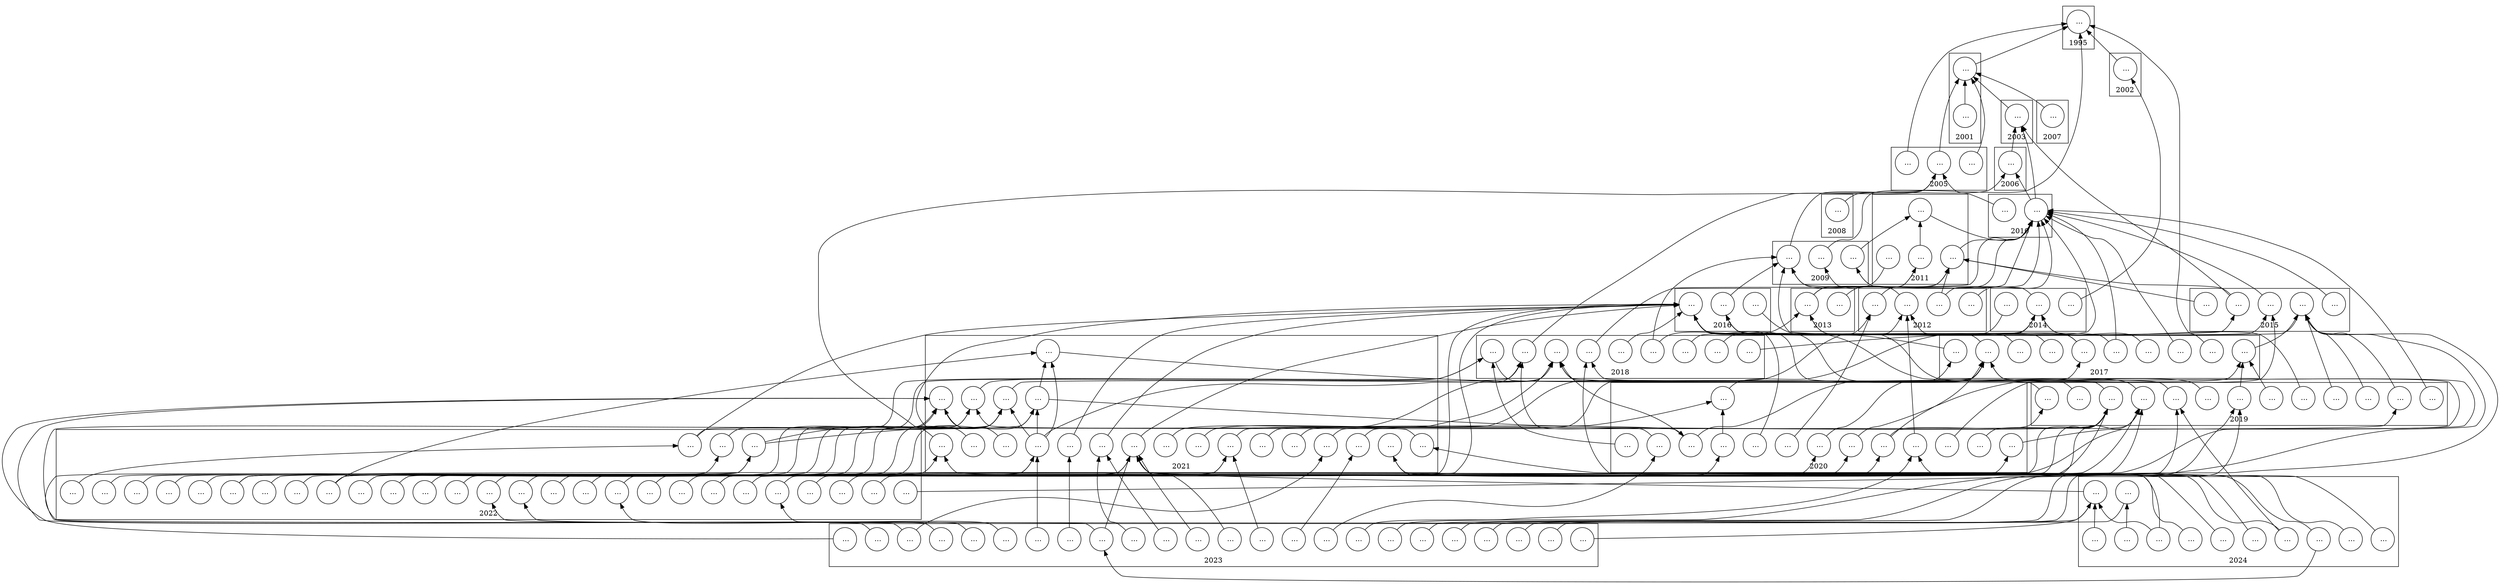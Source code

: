 digraph {
     rankdir=BT;
    "265494534" [label=" ...", shape=circle, href="https://www.semanticscholar.org/paper/9e9f765aa7c90b0fc568d7ce30b6a7b7a2931627", target="_blank", tooltip="title: Neural mechanisms of visual motion extrapolation \nauthors: William Turner, Charlie M. Sexton, Hinze Hogendoorn\npublished: 2023"];
    "91537638" [label=" ...", shape=circle, href="https://www.semanticscholar.org/paper/b22dee679f62571f2b92fddcf51396a7ad2d9b5e", target="_blank", tooltip="title: A Presynaptic Role for Nitric Oxide at a GABAergic Synapse \nauthors: J. W. Maddox\npublished: 2017"];
    "1297490" [label=" ...", shape=circle, href="https://www.semanticscholar.org/paper/82121e2efb0eb9d5b722ee2cc97b8b9b5b671185", target="_blank", tooltip="title: Acetylcholine induces GABA release onto rod bipolar cells through heteromeric
nicotinic receptors expressed in A17 amacrine cells \nauthors: C. Elgueta, A. Vielma, A. Palacios, O. Schmachtenberg\npublished: 2015"];
    "82232428" [label=" ...", shape=circle, href="https://www.semanticscholar.org/paper/1ff7d79977386b69412e77edb0f7d40f383f94ec", target="_blank", tooltip="title: Electroretinographic Recordings from the Isolated and Superfused Murine Retina \nauthors: Alnawaiseh Maged, A. Walid, Banat Mohammed, A. Ramzi, Hescheler Jürgen, Schneider Toni\npublished: 2011"];
    "268362868" [label=" ...", shape=circle, href="https://www.semanticscholar.org/paper/d42e11bc6110bd244d9707ab23d5ac2243348867", target="_blank", tooltip="title: Convolutional neural network models of the primate retina reveal adaptation to
natural stimulus statistics \nauthors: Michaela Vystrčilová, Shashwat Sridhar, Max F. Burg, T. Gollisch, Alexander Ecker\npublished: 2024"];
    "73427259" [label=" ...", shape=circle, href="https://www.semanticscholar.org/paper/936e10d78f6674da0e1074f2580f4fcf0fece999", target="_blank", tooltip="title: Dopamine D1 receptor activation reduces local inner retinal inhibition to
light-adapted levels. \nauthors: Reece E. Mazade, M. Flood, E. Eggers\npublished: 2019"];
    "15172516" [label=" ...", shape=circle, href="https://www.semanticscholar.org/paper/d57b01b052578d9509225df44684839546d10e50", target="_blank", tooltip="title: Early Retinal Neuronal Dysfunction in Diabetic Mice: Reduced Light-Evoked
Inhibition Increases Rod Pathway Signaling \nauthors: J. M. Moore-Dotson, Jamie J. Beckman, Reece E. Mazade, M. Hoon, Adam S Bernstein, M. Romero-Aleshire, H. Brooks, E. Eggers\npublished: 2016"];
    "210870651" [label=" ...", shape=circle, href="https://www.semanticscholar.org/paper/f65269aec3841b48291dfa34d39414dcdb964dc4", target="_blank", tooltip="title: Neuronal Glutamatergic Synaptic Clefts Alkalinize Rather Than Acidify during
Neurotransmission \nauthors: Michal Stawarski, Roberto X. Hernandez, T. Feghhi, J. Borycz, Zhiyuan Lu, A. Agarwal, Kelly D. Reihl, Rubens Tavora, A.W.C. Lau, I. Meinertzhagen, Robert B. Renden, G. Macleod\npublished: 2020"];
    "268554357" [label=" ...", shape=circle, href="https://www.semanticscholar.org/paper/fa258851056dbc33f97fb139a4571167c8871479", target="_blank", tooltip="title: Establishing synthetic ribbon-type active zones in a heterologous expression
system \nauthors: Rohan Kapoor, Niko Schwenzer, Thomas Dresbach, S. Lehnart, T. Moser\npublished: 2024"];
    "248185980" [label=" ...", shape=circle, href="https://www.semanticscholar.org/paper/f3298b2f8192cc1b06af76d766643b39afc52323", target="_blank", tooltip="title: Tools and Biomarkers for the Study of Retinal Ganglion Cell Degeneration \nauthors: C. Corral-Domenge, P. de la Villa, A. Mansilla, F. Germain\npublished: 2022"];
    "208557096" [label=" ...", shape=circle, href="https://www.semanticscholar.org/paper/a6d0c46ba302408ce109ec154f1a647cee233249", target="_blank", tooltip="title: Opioids depress breathing through two small brainstem sites \nauthors: Iris Bachmutsky, Xin Paul Wei, E. Kish, Kevin Yackle\npublished: 2019"];
    "190963621" [label=" ...", shape=circle, href="https://www.semanticscholar.org/paper/dfc8e68495b9ebb76fc5510f3420e233dbf66c48", target="_blank", tooltip="title: La perception des mouvements d'air par le système cercal chez le grillon des
bois Nemobius sylvestris \nauthors: F. Dupuy\npublished: 2009"];
    "259149606" [label=" ...", shape=circle, href="https://www.semanticscholar.org/paper/57889770b211a77334eb6a39f21dce1e32862ee0", target="_blank", tooltip="title: Subpopulations of corticotropin-releasing factor containing neurons and
internal circuits in the chicken central extended amygdala \nauthors: Alessandra Pross, Alek H. Metwalli, A. Abellán, Ester Desfilis, L. Medina\npublished: 2023"];
    "248071959" [label=" ...", shape=circle, href="https://www.semanticscholar.org/paper/9d98f1b303fa49799cc2bfc6ba4116544e187e9c", target="_blank", tooltip="title: Retinal receptive-field substructure: scaffolding for coding and computation \nauthors: Sören J. Zapp, Steffen Nitsche, T. Gollisch\npublished: 2022"];
    "249446655" [label=" ...", shape=circle, href="https://www.semanticscholar.org/paper/97d11331b4c6a43f2063eee532f0767f102abc90", target="_blank", tooltip="title: Current research in pathophysiology of opioid-induced respiratory depression,
neonatal opioid withdrawal syndrome, and neonatal antidepressant exposure
syndrome \nauthors: B. Baldo\npublished: 2022"];
    "255750231" [label=" ...", shape=circle, href="https://www.semanticscholar.org/paper/712052d8b0cb29180c6fc589ca114380874fe3f3", target="_blank", tooltip="title: Natural stimuli drive concerted nonlinear responses in populations of retinal
ganglion cells \nauthors: Dimokratis Karamanlis, M. Khani, H. Schreyer, Sören J. Zapp, Matthias Mietsch, T. Gollisch\npublished: 2023"];
    "257758447" [label=" ...", shape=circle, href="https://www.semanticscholar.org/paper/a828c5f2aee92d69c30a9712c9385e4f866e5f3d", target="_blank", tooltip="title: Individual thalamic inhibitory interneurons are functionally specialized
towards distinct visual features \nauthors: Fiona E. Müllner, B. Roska\npublished: 2023"];
    "247954367" [label=" ...", shape=circle, href="https://www.semanticscholar.org/paper/fe25e24e4409ecd1cd6ee92d609c83d6f00d19e2", target="_blank", tooltip="title: Putting the theory into ‘burstlet theory’ with a biophysical model of burstlets
and bursts in the respiratory preBötzinger complex \nauthors: Ryan S. Phillips, J. Rubin\npublished: 2022"];
    "252365191" [label=" ...", shape=circle, href="https://www.semanticscholar.org/paper/4c5bdc1ba7b4d690e45dbe4e41b82f404b2a67bc", target="_blank", tooltip="title: Joshua Richard Sanes \nauthors: J. Sanes\npublished: 2022"];
    "231701834" [label=" ...", shape=circle, href="https://www.semanticscholar.org/paper/128671fd0b94a4b79788ec1c541d120d8e1aba14", target="_blank", tooltip="title: Sim1-expressing cells illuminate the origin and course of migration of the
nucleus of the lateral olfactory tract in the mouse amygdala \nauthors: E. Garcia-Calero, Lara López-González, M. Martı́nez-de-la-Torre, C. Fan, L. Puelles\npublished: 2021"];
    "227065904" [label=" ...", shape=circle, href="https://www.semanticscholar.org/paper/9edb4c0ba31d312d4bfe5f925ffdbd6ca1bd5d9f", target="_blank", tooltip="title: Interrelationships between Cellular Density, Mosaic Patterning, and Dendritic
Coverage of VGluT3 Amacrine Cells \nauthors: P. Keeley, M. C. Lebo, J. D. Vieler, Jason J Kim, Ace J St John, B. Reese\npublished: 2020"];
    "233191430" [label=" ...", shape=circle, href="https://www.semanticscholar.org/paper/664a03fb1a882237c106289bd1b990dc54dde981", target="_blank", tooltip="title: Expression of cell markers and transcription factors in the avian retina
compared with that in the marmoset retina \nauthors: S. Haverkamp, L. Albert, Vaishnavi Balaji, P. Němec, Karin Dedek\npublished: 2021"];
    "13954371" [label=" ...", shape=circle, href="https://www.semanticscholar.org/paper/a3a0f5533c4b5f04dde4149da97ce52f4a3e8b3b", target="_blank", tooltip="title: Characterization of retinal ganglion cell, horizontal cell, and amacrine cell
types expressing the neurotrophic receptor tyrosine kinase Ret \nauthors: Nadia Parmhans, Szilard Sajgo, Jingwen Niu, Wenqin Luo, T. Badea\npublished: 2018"];
    "236934984" [label=" ...", shape=circle, href="https://www.semanticscholar.org/paper/ebe0dd1bca6446035a603a8b1855abaed3a3cac4", target="_blank", tooltip="title: Dose-dependent Respiratory Depression by Remifentanil in the Rabbit
Parabrachial Nucleus/Kölliker–Fuse Complex and Pre-Bötzinger Complex \nauthors: Barbara Palkovic, Jennifer J. Callison, V. Marchenko, E. Stuth, E. Zuperku, Astrid G. Stucke\npublished: 2021"];
    "55865246" [label=" ...", shape=circle, href="https://www.semanticscholar.org/paper/4fcd2a553ced256963ad1ff220924a74df138241", target="_blank", tooltip="title: Bioluminescent response of the dinoflagellate Lingulodinium polyedrum to
developing flow: Tuning of sensitivity and the role of desensitization in
controlling a defensive behavior of a planktonic cell \nauthors: P. von Dassow, R. Bearon, M. Latz\npublished: 2005"];
    "264489959" [label=" ...", shape=circle, href="https://www.semanticscholar.org/paper/9d589eb5dec72e8afd6781beeb6bf3d8e30e87a9", target="_blank", tooltip="title: An ON-type direction-selective ganglion cell in primate retina \nauthors: Anna Y M Wang, Manoj M Kulkarni, Amanda J McLaughlin, Jacqueline Gayet, Benjamin E Smith, Max Hauptschein, Cyrus F McHugh, Y. Y. Yao, Teresa Puthussery\npublished: 2023"];
    "264543136" [label=" ...", shape=circle, href="https://www.semanticscholar.org/paper/ec0b7160502e00eed8ade6686b574a00d57e9b2f", target="_blank", tooltip="title: Molecular mechanisms of NMDA excitotoxicity in the retina \nauthors: Galina Dvoriantchikova, Michelle Fleishaker, Dmitry Ivanov\npublished: 2023"];
    "257174371" [label=" ...", shape=circle, href="https://www.semanticscholar.org/paper/26165cc5ecb9eb73fb47cefbf59e20bb33268f91", target="_blank", tooltip="title: Towards a New Biomarker for Diabetic Retinopathy: Exploring RBP3 Structure and
Retinoids Binding for Functional Imaging of Eyes In Vivo \nauthors: Vineeta Kaushik, Luca Gessa, Nelam Kumar, H. Fernandes\npublished: 2023"];
    "16716000" [label=" ...", shape=circle, href="https://www.semanticscholar.org/paper/7879b0acf3ecc945978a277853aee81cf160cd9a", target="_blank", tooltip="title: The Synaptic and Morphological Basis of Orientation Selectivity in a Polyaxonal
Amacrine Cell of the Rabbit Retina \nauthors: Benjamin L Murphy-Baum, W. Taylor\npublished: 2015"];
    "267665964" [label=" ...", shape=circle, href="https://www.semanticscholar.org/paper/31acf2f862bc2a58ee4632dad5a05c842d053a8f", target="_blank", tooltip="title: Evaluation of the neuroprotective efficacy of the gramine derivative ITH12657
against NMDA-induced excitotoxicity in the rat retina \nauthors: J. Di Pierdomenico, A. Gallego-Ortega, María Norte-Muñoz, B. Vidal-Villegas, Isaac Bravo, María Boluda-Ruiz, J. Bernal-Garro, Iván Fernandez-Bueno, J. Pastor-Jimeno, M. Villegas-Pérez, M. Avilés-Trigueros, Cristóbal de los Ríos, M. Vidal-Sanz\npublished: 2024"];
    "246015857" [label=" ...", shape=circle, href="https://www.semanticscholar.org/paper/b6feea473f92dfdb5ace16e0366757740981d198", target="_blank", tooltip="title: Retinal Processing: Insights from Mathematical Modelling \nauthors: B. Cessac\npublished: 2022"];
    "260683220" [label=" ...", shape=circle, href="https://www.semanticscholar.org/paper/de6bd49ecbffe5911e826e455fc0ca821e315f64", target="_blank", tooltip="title: Deciphering the Genetic Code of Neuronal Type Connectivity: A Bilinear Modeling
Approach \nauthors: Mu Qiao\npublished: 2024"];
    "269281791" [label=" ...", shape=circle, href="https://www.semanticscholar.org/paper/17faba4e9a1906bfd3c43a4cfbe5768c49367734", target="_blank", tooltip="title: L-NAC and L-NAC methyl ester prevent and overcome physical dependence to
fentanyl in male rats \nauthors: James N. Bates, S. Baby, Paulina M. Getsy, Gregory A. Coffee, Y. Hsieh, Zackery T. Knauss, Albert Dahan, J. Bubier, Peter M. MacFarlane, Devin Mueller, Stephen J. Lewis\npublished: 2024"];
    "47019601" [label=" ...", shape=circle, href="https://www.semanticscholar.org/paper/8628fd7a6848eb7ceff6229c3a46d144bb65813c", target="_blank", tooltip="title: D-cis-Diltiazem Can Produce Oxidative Stress in Healthy Depolarized Rods In
Vivo \nauthors: B. Berkowitz, R. Podolsky, Benjamin R. Farrell, Hojun Lee, Christopher Trepanier, Ali M. Berri, Kristin Dernay, Emma Graffice, F. Shafie-Khorassani, T. Kern, Robin L Roberts\npublished: 2018"];
    "162180612" [label=" ...", shape=circle, href="https://www.semanticscholar.org/paper/5dd50c9e96b5e472e0a5ab6c7f8db154f389ed23", target="_blank", tooltip="title: Molecular and Cellular Mechanisms Underlying Somatostatin-Based Signaling in
Two Model Neural Networks, the Retina and the Hippocampus \nauthors: M. Cammalleri, P. Bagnoli, A. Bigiani\npublished: 2019"];
    "258150126" [label=" ...", shape=circle, href="https://www.semanticscholar.org/paper/a0f22a744e9c74c19a226e3d30bc0b0fbcb2447a", target="_blank", tooltip="title: Novel emphasis on somatostatinergic system in retinal ganglion cell
neuroresilience \nauthors: E. Catalani, D. Cervia\npublished: 2023"];
    "5632200" [label=" ...", shape=circle, href="https://www.semanticscholar.org/paper/4f4ffcd51dd030dea99e07050733a3a0131de0c0", target="_blank", tooltip="title: Paired-Pulse Plasticity in the Strength and Latency of Light-Evoked Lateral
Inhibition to Retinal Bipolar Cell Terminals \nauthors: Evan D. Vickers, Mean-Hwan Kim, J. Vigh, H. von Gersdorff\npublished: 2012"];
    "257366887" [label=" ...", shape=circle, href="https://www.semanticscholar.org/paper/036b25954579f7a01cea35037838b9cf51b89a39", target="_blank", tooltip="title: Lung mesenchymal cell diversity rapidly increases at birth and is profoundly
altered by hyperoxia \nauthors: F. Zanini, X. Che, N. E. Suresh, C. Knutsen, Paula A. Klavina, Yike Xie, Racquel Domingo-Gonzalez, Min Liu, Robert C. Jones, S. Quake, C. Alvira, D. Cornfield\npublished: 2023"];
    "244956947" [label=" ...", shape=circle, href="https://www.semanticscholar.org/paper/688305e4e09f341bb1c2fd48fef34e4e9fb94dd4", target="_blank", tooltip="title: Novel Perspectives on the Development of the Amygdala in Rodents \nauthors: Tania Aerts, E. Seuntjens\npublished: 2021"];
    "266258286" [label=" ...", shape=circle, href="https://www.semanticscholar.org/paper/309cb56388d75615b437cc04c491e5bae53e14e5", target="_blank", tooltip="title: On implications of somatostatin in diabetic retinopathy \nauthors: Yanhong Fang, Qionghua Wang, Youjian Li, Li Zeng, Jian Liu, Kepeng Ou\npublished: 2023"];
    "259994164" [label=" ...", shape=circle, href="https://www.semanticscholar.org/paper/edf2a57142a8d0bb242f9f137ce60b809a83b2ca", target="_blank", tooltip="title: EAAT5 glutamate transporter rapidly binds glutamate with micromolar affinity in
mouse rods \nauthors: W. Thoreson, B. Chhunchha\npublished: 2023"];
    "219947076" [label=" ...", shape=circle, href="https://www.semanticscholar.org/paper/03c346060b2cbf04947305f0a5a36eef6ca852ec", target="_blank", tooltip="title: System Identification with Biophysical Constraints: A Circuit Model of the
Inner Retina \nauthors: Cornelius Schröder, David A. Klindt, Sarah Strauss, K. Franke, M. Bethge, Thomas Euler, Philipp Berens\npublished: 2020"];
    "218584805" [label=" ...", shape=circle, href="https://www.semanticscholar.org/paper/5120697814b4d845f5f2a07b6be9c5c5f64e5d6e", target="_blank", tooltip="title: LRRTM4 is a member of the transsynaptic complex between rod photoreceptors and
bipolar cells \nauthors: Melina A. Agosto, T. Wensel\npublished: 2020"];
    "3561719" [label=" ...", shape=circle, href="https://www.semanticscholar.org/paper/6f4823de6069670031cf2182e1c23f7dca0462c2", target="_blank", tooltip="title: Orientation-Selective Retinal Circuits in Vertebrates \nauthors: P. Antinucci, R. Hindges\npublished: 2018"];
    "250329054" [label=" ...", shape=circle, href="https://www.semanticscholar.org/paper/642a88b7fd204d85b2a0f2d4c2e2876a74dba4f2", target="_blank", tooltip="title: In vitro Model Systems for Studies Into Retinal Neuroprotection \nauthors: Yu Zhu, Bowen Cao, Arianna Tolone, Jie Yan, Gustav Christensen, B. Arango-Gonzalez, M. Ueffing, François Paquet-Durand\npublished: 2022"];
    "259261012" [label=" ...", shape=circle, href="https://www.semanticscholar.org/paper/2cfa1bab775709672a41c9c53c4cabc76f75c9dc", target="_blank", tooltip="title: Fentanyl-Induced Respiratory Depression and Locomotor Hyperactivity Are
Mediated by μ-Opioid Receptors Expressed in Somatostatin-Negative Neurons \nauthors: Andreea Furdui, Carolina da Silveira Scarpellini, G. Montandon\npublished: 2023"];
    "268122281" [label=" ...", shape=circle, href="https://www.semanticscholar.org/paper/c408408715f9c2d06dd6cc763b2b12a082effc3b", target="_blank", tooltip="title: Complex N-glycosylation of mGluR6 is required for trans-synaptic interaction
with ELFN adhesion proteins \nauthors: Michael L Miller, Mustansir Pindwarawala, Melina A. Agosto\npublished: 2024"];
    "238423211" [label=" ...", shape=circle, href="https://www.semanticscholar.org/paper/c4c92483e2ab35f7372b69271ff5acd809b7bcfe", target="_blank", tooltip="title: The mammalian rod synaptic ribbon is essential for Cav channel facilitation and
ultrafast synaptic vesicle fusion \nauthors: C. Grabner, T. Moser\npublished: 2021"];
    "248367751" [label=" ...", shape=circle, href="https://www.semanticscholar.org/paper/ed9bad72366f587ab4b40947c4805de6f630b4fd", target="_blank", tooltip="title: Mind the gap: decoding decreases in tonic firing in populations of spiking
neurons \nauthors: Sylvia C. L. Durian, Mark Agrios, G. Schwartz\npublished: 2022"];
    "221901300" [label=" ...", shape=circle, href="https://www.semanticscholar.org/paper/d30b9c8c5358ba7e8d50b6cfea9dce422491f6e9", target="_blank", tooltip="title: Electrophysiology of the Inner Retina in Health and Disease: EAAT5 in the Rod
Bipolar Cell and Oscillatory Potentials in Diabetes \nauthors: Gregory W. Bligard\npublished: 2020"];
    "26873951" [label=" ...", shape=circle, href="https://www.semanticscholar.org/paper/244b538e544f1a21ddd127a64c098d3bdc293efb", target="_blank", tooltip="title: Dopamine-Dependent Sensitization of Rod Bipolar Cells by GABA Is Conveyed
through Wide-Field Amacrine Cells \nauthors: A. Travis, S. Heflin, A. Hirano, N. Brecha, V. Arshavsky\npublished: 2017"];
    "84090851" [label=" ...", shape=circle, href="https://www.semanticscholar.org/paper/f11d6bd120eeb394aaf0ce8b93ea0958e299a2bd", target="_blank", tooltip="title: Dynamic lateral feedback inhibition in the retina \nauthors: Evan D. Vickers\npublished: 2012"];
    "252080673" [label=" ...", shape=circle, href="https://www.semanticscholar.org/paper/9fa984b9def54051a6b4e54e747bff9aef55145a", target="_blank", tooltip="title: A computational framework linking synaptic adaptation to circuit behaviors in
the early visual system \nauthors: Liuyuan He, Yutao He, Kehuan Lun, Lei Ma, Kai Du, Tiejun Huang\npublished: 2022"];
    "106408131" [label=" ...", shape=circle, href="https://www.semanticscholar.org/paper/799133d3cbd0fb9b9a7df344530979ef6ac64285", target="_blank", tooltip="title: Sexual dimorphism, estrous cycle and laterality determine the intrinsic and
synaptic properties of medial amygdala neurons in rat \nauthors: Francine Dalpian, A. Rasia-Filho, M. Calcagnotto\npublished: 2019"];
    "262164250" [label=" ...", shape=circle, href="https://www.semanticscholar.org/paper/09b6500ad10a04021ffe4c9df0701de1123d636e", target="_blank", tooltip="title: Cell-type expression and activation by light of neuropsins in the developing
and mature Xenopus retina \nauthors: Lawrence L. H. Man, Samuel S. Storey, G. Bertolesi, Sarah McFarlane\npublished: 2023"];
    "1096853" [label=" ...", shape=circle, href="https://www.semanticscholar.org/paper/8c24d1736baf840e60b3cc07212c9d47b31f0dc7", target="_blank", tooltip="title: Fluorescent imaging reports an extracellular alkalinization induced by
glutamatergic activation of isolated retinal horizontal cells. \nauthors: J. Jacoby, Matthew A. Kreitzer, S. Alford, R. P. Malchow\npublished: 2014"];
    "248700803" [label=" ...", shape=circle, href="https://www.semanticscholar.org/paper/2bf042a5e67968a1b2ad8f13e6f0e98b7ac0adc4", target="_blank", tooltip="title: Distinct Subdivisions in the Transition Between Telencephalon and Hypothalamus
Produce Otp and Sim1 Cells for the Extended Amygdala in Sauropsids \nauthors: Alek H. Metwalli, A. Abellán, Júlia Freixes, Alessandra Pross, Ester Desfilis, L. Medina\npublished: 2022"];
    "261124941" [label=" ...", shape=circle, href="https://www.semanticscholar.org/paper/b8ebebda6aab90019bbb4e42aed4f1e774484463", target="_blank", tooltip="title: Serotonin therapies for opioid-induced dysphagia and respiratory depression:
sex differences in a rat electromyography model \nauthors: Michael Frazure, I. Morimoto, Nathan Fielder, N. Mellen, Kimberly E. Iceman, Teresa Pitts\npublished: 2023"];
    "15930139" [label=" ...", shape=circle, href="https://www.semanticscholar.org/paper/e37314c9fb6e8bf5f703847e8bb50e9fb559005f", target="_blank", tooltip="title: Is the Retina Going Digital? \nauthors: D. Copenhagen\npublished: 2001"];
    "253045100" [label=" ...", shape=circle, href="https://www.semanticscholar.org/paper/492d4f6993c87a526f22be8cad55354e35c418c9", target="_blank", tooltip="title: Evolution and Development of Amygdala Subdivisions: Pallial, Subpallial, and
Beyond \nauthors: L. Medina, A. Abellán, Lorena Morales, Alessandra Pross, Alek H. Metwalli, A. González-Alonso, Júlia Freixes, Ester Desfilis\npublished: 2022"];
    "209577933" [label=" ...", shape=circle, href="https://www.semanticscholar.org/paper/d4cfdce65d317613c817e47c81daa025e7ebf355", target="_blank", tooltip="title: Antagonistic Center-Surround Mechanisms for Direction Selectivity in the Retina \nauthors: L. Ankri, Elishai Ezra-Tsur, S. Maimon, N. Kaushansky, M. Rivlin-Etzion\npublished: 2019"];
    "18711787" [label=" ...", shape=circle, href="https://www.semanticscholar.org/paper/53d770a98f26388072a858363cddba4503188340", target="_blank", tooltip="title: Visual Stimulation Switches the Polarity of Excitatory Input to Starburst
Amacrine Cells \nauthors: Anna L. Vlasits, Rémi Bos, Ryan D Morrie, Cécile Fortuny, J. Flannery, M. Feller, M. Rivlin-Etzion\npublished: 2014"];
    "262087426" [label=" ...", shape=circle, href="https://www.semanticscholar.org/paper/248b91676ae7499681165ede5e82c4784cb8385a", target="_blank", tooltip="title: Parallel pathways carrying direction and orientation selective retinal signals
to layer 4 of mouse visual cortex \nauthors: Helen Wang, Oyshi Dey, Will N. Lagos, Noor Behnam, E. Callaway, Benjamin K. Stafford\npublished: 2023"];
    "249854424" [label=" ...", shape=circle, href="https://www.semanticscholar.org/paper/d17e3e4dcfe4fc3eda4feed2fc8eb48471ec46cf", target="_blank", tooltip="title: Glutamatergic neuron types in the amygdala of the urodele amphibian Pleurodeles
waltl \nauthors: Astrid Deryckere, Jamie Woych, Eliza C. B. Jaeger, M. Tosches\npublished: 2022"];
    "22541976" [label=" ...", shape=circle, href="https://www.semanticscholar.org/paper/0f808517d4605bdfd6fc2e0b15fda1d1cae078d0", target="_blank", tooltip="title: Calcium dynamics and regulation in horizontal cells of the vertebrate retina:
lessons from teleosts. \nauthors: M. Country, M. Jonz\npublished: 2017"];
    "265067556" [label=" ...", shape=circle, href="https://www.semanticscholar.org/paper/2273dbbf3580e565cb9619fb023adb9a746e39d4", target="_blank", tooltip="title: Electron-phonon relaxation in a model of a granular film \nauthors: Nikolai A. Stepanov, Mikhail A. Skvortsov\npublished: 2023"];
    "233996987" [label=" ...", shape=circle, href="https://www.semanticscholar.org/paper/fbb6a7b972124b29c7a1f0f43073429efa3b622e", target="_blank", tooltip="title: Synaptic changes and the response of microglia in a light-induced photoreceptor
degeneration model \nauthors: Sisi Xu, Peijun Zhang, Meng Zhang, Xin Wang, Gang Li, Gezhi Xu, Yingqin Ni\npublished: 2021"];
    "210118002" [label=" ...", shape=circle, href="https://www.semanticscholar.org/paper/80c891ecc9f5a1fb474e5b8eb5778bd642b274f8", target="_blank", tooltip="title: Generic and specific computational principles for visual anticipation of motion
trajectories. (Principes computationnels génériques et spécifiques à
l'anticipation visuelle du mouvement) \nauthors: S. Souihel\npublished: 2019"];
    "263704470" [label=" ...", shape=circle, href="https://www.semanticscholar.org/paper/e7eb0e2d8858c6da22ddac16fa2648b8ab612294", target="_blank", tooltip="title: Single-nucleus genomics in outbred rats with divergent cocaine addiction-like
behaviors reveals changes in amygdala GABAergic inhibition \nauthors: Jessica L Zhou, G. de Guglielmo, Aaron Ho, M. Kallupi, Narayan Pokhrel, Hai-Ri Li, Apurva S. Chitre, D. Munro, P. Mohammadi, L. Carrette, O. George, A. Palmer, G. McVicker, F. Telese\npublished: 2023"];
    "238358209" [label=" ...", shape=circle, href="https://www.semanticscholar.org/paper/54af14468fb574bdd9b07f4b698a874cd0b2cd42", target="_blank", tooltip="title: Smarcd3 is an epigenetic modulator of the metabolic landscape in pancreatic
ductal adenocarcinoma \nauthors: M. Thürmer, André Gollowitzer, H. Pein, K. Neukirch, Elif Gelmez, Lorenz Waltl, N. Wielsch, René Winkler, Konstantin Löser, Julia Grander, Madlen Hotze, Sönke Harder, A. Döding, M. Meßner, F. Troisi, M. Ardelt, Hartmut Schlüter, Johanna Pachmayr, Ó. Gutiérrez-Gutiérrez, Karl Lenhard Rudolph, K. Thedieck, Ulrike Schulze-Späte, Cristina González-Estévez, C. Kosan, A. Svatoš, Marcel Kwiatkowski, A. Koeberle\npublished: 2020"];
    "251742067" [label=" ...", shape=circle, href="https://www.semanticscholar.org/paper/0cba197cb71ebf80242e1f4fc00d15c89cf4ce83", target="_blank", tooltip="title: Phase Advancing Is a Common Property of Multiple Neuron Classes in the Mouse
Retina \nauthors: Victor J. DePiero, B. Borghuis\npublished: 2022"];
    "203581244" [label=" ...", shape=circle, href="https://www.semanticscholar.org/paper/2ab35661135c5a9ed0eaeb89503bbda63ce4ceeb", target="_blank", tooltip="title: Reductions in Calcium Signaling Limit Inhibition to Diabetic Retinal Rod
Bipolar Cells \nauthors: J. M. Moore-Dotson, E. Eggers\npublished: 2019"];
    "46930532" [label=" ...", shape=circle, href="https://www.semanticscholar.org/paper/70ee2f9a8f1b524ec36692934415f8f478852d52", target="_blank", tooltip="title: The caudo-ventral pallium is a novel pallial domain expressing Gdf10 and
generating Ebf3-positive neurons of the medial amygdala \nauthors: N. Ruiz-Reig, B. Andrés, T. Lamonerie, T. Theil, A. Fairén, M. Studer\npublished: 2018"];
    "259099757" [label=" ...", shape=circle, href="https://www.semanticscholar.org/paper/d6f5bcc8932cee1e56dcba91c567f0103c0124a1", target="_blank", tooltip="title: Changes in pontine and preBötzinger/Bötzinger complex neuronal activity during
remifentanil-induced respiratory depression in decerebrate dogs \nauthors: Barbara Palkovic, S. Mustapic, Ivana Sarić, E. Stuth, Astrid G. Stucke, E. Zuperku\npublished: 2023"];
    "268384694" [label=" ...", shape=circle, href="https://www.semanticscholar.org/paper/bfc0ccc555ff4c7e6269e9bd996df76e7d857256", target="_blank", tooltip="title: Most discriminative stimuli for functional cell type clustering \nauthors: Max F. Burg, Thomas Zenkel, Michaela Vystrvcilov'a, Jonathan Oesterle, Larissa Hofling, K. Willeke, Jan Lause, Sarah Muller, Paul G. Fahey, Zhiwei Ding, Kelli Restivo, Shashwat Sridhar, T. Gollisch, Philipp Berens, A. Tolias, Thomas Euler, M. Bethge, Alexander S. Ecker\npublished: 2023"];
    "219702470" [label=" ...", shape=circle, href="https://www.semanticscholar.org/paper/131caf9daba7da950d5e24391db26ae32aed918a", target="_blank", tooltip="title: Preventing diabetic retinopathy by mitigating subretinal space oxidative stress
in vivo \nauthors: B. Berkowitz\npublished: 2020"];
    "255151925" [label=" ...", shape=circle, href="https://www.semanticscholar.org/paper/ab598fb14cf887e10fe535ff113733678801813b", target="_blank", tooltip="title: Opioid receptor architecture for the modulation of brainstem functions \nauthors: Nicholas F. Hug, Nicole Mercer Lindsay, William M. McCallum, Justin Bryan, K. Huang, Nicole E. Ochandarena, Adrien Tassou, G. Scherrer\npublished: 2022"];
    "3404694" [label=" ...", shape=circle, href="https://www.semanticscholar.org/paper/58d3d1258bbb2acaba43fb2fb03aa79f69f4e086", target="_blank", tooltip="title: Flexible Neural Hardware Supports Dynamic Computations in Retina \nauthors: M. Rivlin-Etzion, W. Grimes, F. Rieke\npublished: 2018"];
    "3556182" [label=" ...", shape=circle, href="https://www.semanticscholar.org/paper/840a3a15b62437a94b77f790ad333469e5fd352d", target="_blank", tooltip="title: A Pixel-Encoder Retinal Ganglion Cell with Spatially Offset Excitatory and
Inhibitory Receptive Fields \nauthors: K. P. Johnson, Lei Zhao, D. Kerschensteiner\npublished: 2018"];
    "15255422" [label=" ...", shape=circle, href="https://www.semanticscholar.org/paper/c7d47c00c5a47c30b666de0be9fd6ad83ecd0010", target="_blank", tooltip="title: Slow changes in Ca2(+) cause prolonged release from GABAergic retinal amacrine
cells. \nauthors: E. Eggers, Justin S Klein, J. M. Moore-Dotson\npublished: 2013"];
    "1813436" [label=" ...", shape=circle, href="https://www.semanticscholar.org/paper/3e10a70cd993125e61503b492ab73291395fb3aa", target="_blank", tooltip="title: Invaginating Presynaptic Terminals in Neuromuscular Junctions, Photoreceptor
Terminals, and Other Synapses of Animals \nauthors: R. Petralia, Ya‐Xian Wang, M. Mattson, P. Yao\npublished: 2017"];
    "12799647" [label=" ...", shape=circle, href="https://www.semanticscholar.org/paper/5ddcd2550e03d6c7115ee9329161641dd6561e3b", target="_blank", tooltip="title: Disruption of a Neural Microcircuit in the Rod Pathway of the Mammalian Retina
by Diabetes Mellitus \nauthors: Á. Castilho, A. Ambrósio, E. Hartveit, M. L. Veruki\npublished: 2015"];
    "231763432" [label=" ...", shape=circle, href="https://www.semanticscholar.org/paper/ccc3d5bdb284edf00927096be44328165735e7da", target="_blank", tooltip="title: Development of the mouse anterior amygdalar radial unit marked by
Lhx9-expression \nauthors: E. Garcia-Calero, L. Puelles\npublished: 2021"];
    "26692156" [label=" ...", shape=circle, href="https://www.semanticscholar.org/paper/3e8e8c46e018a8f13adcde41aea97cd2369f2362", target="_blank", tooltip="title: The contribution of cationic conductances to the potential of rod
photoreceptors \nauthors: A. Moriondo, G. Rispoli\npublished: 2010"];
    "204838257" [label=" ...", shape=circle, href="https://www.semanticscholar.org/paper/0fbb519fceb6c004f44f427d447164d4f339a61c", target="_blank", tooltip="title: From random to regular: Variation in the patterning of retinal mosaics* \nauthors: P. Keeley, S. Eglen, B. Reese\npublished: 2019"];
    "197526286" [label=" ...", shape=circle, href="https://www.semanticscholar.org/paper/1b87b5e78145c732d073abb96163dcab6932f059", target="_blank", tooltip="title: Strategies to encode information with glutamate release in synapses of the
Danio Rerio visual system \nauthors: L. Darnet\npublished: 2019"];
    "10974100" [label=" ...", shape=circle, href="https://www.semanticscholar.org/paper/b0dfd2d291afeda4ba480e051823f6732f22637e", target="_blank", tooltip="title: Light-Evoked Lateral GABAergic Inhibition at Single Bipolar Cell Synaptic
Terminals Is Driven by Distinct Retinal Microcircuits \nauthors: J. Vigh, Evan D. Vickers, H. von Gersdorff\npublished: 2011"];
    "237376370" [label=" ...", shape=circle, href="https://www.semanticscholar.org/paper/cbb8a184fcbe031e00f9a2442c8bb14e35fab81c", target="_blank", tooltip="title: Simple model for encoding natural images by retinal ganglion cells with
nonlinear spatial integration \nauthors: Jian K. Liu, Dimokratis Karamanlis, T. Gollisch\npublished: 2021"];
    "251647728" [label=" ...", shape=circle, href="https://www.semanticscholar.org/paper/c1f36fba40b44186f7ca346aeb4a67868d38f84e", target="_blank", tooltip="title: Spike desensitisation as a mechanism for high-contrast selectivity in retinal
ganglion cells \nauthors: L. Chang, Yanli Ran, O. Auferkorte, Elisabeth Butz, L. Hüser, S. Haverkamp, Thomas Euler, T. Schubert\npublished: 2022"];
    "204033020" [label=" ...", shape=circle, href="https://www.semanticscholar.org/paper/a62b2399ee7b64c382369a0f9306ad38aa8b5f58", target="_blank", tooltip="title: Spontaneous action potentials in retinal horizontal cells of goldfish
(Carassius auratus) are dependent upon L-type Ca2+ channels and ryanodine
receptors. \nauthors: M. Country, Benjamin F. N. Campbell, M. Jonz\npublished: 2019"];
    "89786637" [label=" ...", shape=circle, href="https://www.semanticscholar.org/paper/cd3f5f09193f2dba340ceb7b1c38f1bc8b955d78", target="_blank", tooltip="title: Excitatory Inputs to Starburst Amacrine Cells: Adaptation, Computations,
Development \nauthors: Anna L. Vlasits\npublished: 2017"];
    "251647536" [label=" ...", shape=circle, href="https://www.semanticscholar.org/paper/2069e63f8eed12aa824a4c5d64f508c4e11f4e8e", target="_blank", tooltip="title: Cellular Mechanisms Underlying Embryonic Retinal Waves \nauthors: Christiane Voufo, A. Q. Chen, Benjamin E. Smith, M. Feller, Alexandre Tiriac\npublished: 2022"];
    "16024608" [label=" ...", shape=circle, href="https://www.semanticscholar.org/paper/ac9a4ae3f7f7d6a66c1e30f26e973ecf96ceb4f4", target="_blank", tooltip="title: Voltage-gated channels and calcium homeostasis in mammalian rod photoreceptors. \nauthors: D. Cia, A. Bordais, C. Varela, V. Forster, J. Sahel, A. Rendon, S. Picaud\npublished: 2005"];
    "252894693" [label=" ...", shape=circle, href="https://www.semanticscholar.org/paper/ffa3bbcfed031eefd120fed423ef2432ee729a61", target="_blank", tooltip="title: Homeostatic plasticity in the retina \nauthors: M. J. Fitzpatrick, D. Kerschensteiner\npublished: 2022"];
    "219319175" [label=" ...", shape=circle, href="https://www.semanticscholar.org/paper/444532d4829468a02de91ab7d3140292fec9776c", target="_blank", tooltip="title: Sex Differences in Biophysical Signatures across Molecularly Defined Medial
Amygdala Neuronal Subpopulations \nauthors: Heidi Y Matos, David Hernandez-Pineda, Claire Charpentier, Allison Rusk, J. Corbin, K. Jones\npublished: 2020"];
    "254295343" [label=" ...", shape=circle, href="https://www.semanticscholar.org/paper/f600ab3106f9fda4566ea6edb4ff5190f01a0297", target="_blank", tooltip="title: Spatial organization of the mouse retina at single cell resolution \nauthors: Jongsu Choi, Jin Li, S. Ferdous, Qingnan Liang, J. Moffitt, Rui Chen\npublished: 2022"];
    "89362679" [label=" ...", shape=circle, href="https://www.semanticscholar.org/paper/5f58da6a0aec6b50bf4d6b8ffc3bf4e4f1686252", target="_blank", tooltip="title: S-nitrosylation mediates synaptic plasticity in the retina \nauthors: R. Tooker\npublished: 2015"];
    "254181418" [label=" ...", shape=circle, href="https://www.semanticscholar.org/paper/8e468aad7138fd81d662d60c20bee799f4079e31", target="_blank", tooltip="title: A chromatic feature detector in the retina signals visual context changes \nauthors: Larissa Höfling, Klaudia P. Szatko, Christian Behrens, Yongrong Qiu, David A. Klindt, Zachary F. Jessen, G. Schwartz, M. Bethge, Philipp Berens, K. Franke, Alexander S. Ecker, Thomas Euler\npublished: 2024"];
    "232123207" [label=" ...", shape=circle, href="https://www.semanticscholar.org/paper/d9a40d7d4fa15bb7e3156dfa9f952fac133c83a0", target="_blank", tooltip="title: Nonlinear Spatial Integration Underlies the Diversity of Retinal Ganglion Cell
Responses to Natural Images \nauthors: Dimokratis Karamanlis, T. Gollisch\npublished: 2021"];
    "199630413" [label=" ...", shape=circle, href="https://www.semanticscholar.org/paper/51e7ddff0e5a7e83aba1884379459bc2bc0b2d90", target="_blank", tooltip="title: Single-cell profiles of retinal neurons differing in resilience to injury
reveal neuroprotective genes \nauthors: N. Tran, K. Shekhar, Irene E. Whitney, A. Jacobi, Inbal Benhar, Guosong Hong, Wenjun Yan, Xian Adiconis, McKinzie E. Arnold, Jung Min Lee, J. Levin, Dingchang Lin, Chen Wang, Charles M. Lieber, A. Regev, Zhigang He, J. Sanes\npublished: 2019"];
    "7782321" [label=" ...", shape=circle, href="https://www.semanticscholar.org/paper/0a03b4e9c44bc09dde98d5e2510f279c242dd36a", target="_blank", tooltip="title: Na+ Action Potentials in Human Photoreceptors \nauthors: F. Kawai, M. Horiguchi, Hiromitsu Suzuki, E. Miyachi\npublished: 2001"];
    "235418831" [label=" ...", shape=circle, href="https://www.semanticscholar.org/paper/e04edee80f001f74c29b12bd89c48b05340cff59", target="_blank", tooltip="title: Unified classification of mouse retinal ganglion cells using function,
morphology, and gene expression \nauthors: Jillian J. Goetz, Zachary F. Jessen, A. Jacobi, Adam Mani, Sam Cooler, Devon Greer, Sabah Kadri, J. Segal, K. Shekhar, J. Sanes, G. Schwartz\npublished: 2021"];
    "220650992" [label=" ...", shape=circle, href="https://www.semanticscholar.org/paper/dfd8230e31bb3716632be62e7ee7ec770569c9b3", target="_blank", tooltip="title: A novel telencephalon-opto-hypothalamic morphogenetic domain produces most of
the glutamatergic neurons of the medial extended amygdala \nauthors: Lorena Morales, B. Castro-Robles, A. Abellán, Ester Desfilis, L. Medina\npublished: 2020"];
    "268817819" [label=" ...", shape=circle, href="https://www.semanticscholar.org/paper/3f6c645c6c7d68b94f0aaf6733cdeb2495af85f0", target="_blank", tooltip="title: Temporal prediction captures retinal spiking responses across animal species \nauthors: Luke Taylor, Friedemann Zenke, Andrew J. King, N. Harper\npublished: 2024"];
    "233744846" [label=" ...", shape=circle, href="https://www.semanticscholar.org/paper/ba9770f59237e8d070aaefba27157d4e974c0b8e", target="_blank", tooltip="title: EAAT5 Glutamate Transporter-Mediated Inhibition in the Vertebrate Retina \nauthors: Peter D. Lukasiewcz, Gregory W. Bligard, J. DeBrecht\npublished: 2021"];
    "10618239" [label=" ...", shape=circle, href="https://www.semanticscholar.org/paper/529251b21a1703859ed099c30583efbf5a95972b", target="_blank", tooltip="title: Independent control of reciprocal and lateral inhibition at the axon terminal
of retinal bipolar cells \nauthors: Masashi Tanaka, M. Tachibana\npublished: 2013"];
    "245148215" [label=" ...", shape=circle, href="https://www.semanticscholar.org/paper/9ba8de0d65198ec402ab2d1aa651ddac7610e5f1", target="_blank", tooltip="title: Genoarchitectonic Compartmentalization of the Embryonic Telencephalon: Insights
From the Domestic Cat \nauthors: Nikistratos Siskos, C. Ververidis, George Skavdis, M. Grigoriou\npublished: 2021"];
    "259994309" [label=" ...", shape=circle, href="https://www.semanticscholar.org/paper/cc724515e66359737e5bf7e5b62b942623ff8bdb", target="_blank", tooltip="title: Postsynaptic Calcium Extrusion at the Mouse Neuromuscular Junction Alkalinizes
the Synaptic Cleft \nauthors: Ryan J. Durbin, D. Heredia, T. Gould, Robert B. Renden\npublished: 2023"];
    "266901113" [label=" ...", shape=circle, href="https://www.semanticscholar.org/paper/97c2551e8eb4b5531eb8a5afe9b3c565488ccd8c", target="_blank", tooltip="title: Basal lamina: A novel pH regulator at the neuromuscular junction \nauthors: Ryan J. Durbin, Robert B. Renden\npublished: 2024"];
    "236938817" [label=" ...", shape=circle, href="https://www.semanticscholar.org/paper/e4c9c9c4a5b40925c7de692e3a42ce56cfadbb11", target="_blank", tooltip="title: Three-axis classification of mouse lung mesenchymal cells reveals two
populations of myofibroblasts \nauthors: Odemaris Narvaez del Pilar, Jichao Chen\npublished: 2021"];
    "12451732" [label=" ...", shape=circle, href="https://www.semanticscholar.org/paper/7627558be494593499ba7b1f208c5aa60f16291c", target="_blank", tooltip="title: The Mode of Retinal Presynaptic Inhibition Switches with Light Intensity \nauthors: T. Ichinose, P. Lukasiewicz\npublished: 2012"];
    "268981349" [label=" ...", shape=circle, href="https://www.semanticscholar.org/paper/95720d5dbcb689e81b9d8e940ab844354439da73", target="_blank", tooltip="title: Lipophilic analogues of D-cysteine prevent and reverse physical dependence to
fentanyl in male rats \nauthors: James N. Bates, Paulina M. Getsy, Gregory A. Coffee, S. Baby, Peter M. MacFarlane, Y. Hsieh, Zackery T. Knauss, J. Bubier, Devin Mueller, Stephen J. Lewis\npublished: 2024"];
    "209585349" [label=" ...", shape=circle, href="https://www.semanticscholar.org/paper/2f93d3eed682adb26ca0a433099890fa62d99b84", target="_blank", tooltip="title: Representations of the amacrine cell population underlying retinal motion
anticipation \nauthors: Mike D. Menz, Dongsoo Lee, S. Baccus\npublished: 2019"];
    "1757119" [label=" ...", shape=circle, href="https://www.semanticscholar.org/paper/939c76ceb7a406a92b754960f9c674fe8fca6ed7", target="_blank", tooltip="title: Transduction and adaptation in sensory receptor cells \nauthors: Vincent Torre, Jonathan Ashmore, T. Lamb, Anna Menini\npublished: 1995"];
    "44097516" [label=" ...", shape=circle, href="https://www.semanticscholar.org/paper/cb55353865553f1ed9150fe1ea4d8344e94a49f7", target="_blank", tooltip="title: Dopamine D1 receptor activation contributes to light-adapted changes in retinal
inhibition to rod bipolar cells. \nauthors: M. Flood, J. M. Moore-Dotson, E. Eggers\npublished: 2018"];
    "267318040" [label=" ...", shape=circle, href="https://www.semanticscholar.org/paper/602555dbd9e9866319d1a0f530c973b656083044", target="_blank", tooltip="title: Glucagon Increases Retinal Rod Bipolar Cell Inhibition Through a D1 Dopamine
Receptor-Dependent Pathway That Is Altered After Lens-Defocus Treatment in Mice \nauthors: Felipe Tapia, Valentín Peñaloza, Francisco Silva-Olivares, Ramón Sotomayor-Zárate, Oliver Schmachtenberg, A. Vielma\npublished: 2024"];
    "266933544" [label=" ...", shape=circle, href="https://www.semanticscholar.org/paper/7a849ac83a5f9bfc0159da5a55f53fa7f8c1f354", target="_blank", tooltip="title: Most discriminative stimuli for functional cell type identification \nauthors: Max F. Burg, Thomas Zenkel, Michaela Vystrvcilov'a, Jonathan Oesterle, Larissa Hofling, K. Willeke, Jan Lause, Sarah Muller, Paul G. Fahey, Zhiwei Ding, Kelli Restivo, Shashwat Sridhar, T. Gollisch, Philipp Berens, A. Tolias, Thomas Euler, M. Bethge, Alexander S. Ecker\npublished: 2024"];
    "18378290" [label=" ...", shape=circle, href="https://www.semanticscholar.org/paper/d16ccd00609e9d8f9ed07201501f9e2e032c31f2", target="_blank", tooltip="title: The morphology and fine structure of the giant interneurons of the wood cricket
Nemobius sylvestris \nauthors: C. Insausti, C. Lazzari, J. Casas\npublished: 2011"];
    "220044326" [label=" ...", shape=circle, href="https://www.semanticscholar.org/paper/d9ffbfcc6e35a0b7218c3ab2cadfb73250f4eeb2", target="_blank", tooltip="title: Nonlinear spatial integration underlies the diversity of retinal ganglion cell
responses to natural stimuli \nauthors: Dimokratis Karamanlis, T. Gollisch\npublished: 2020"];
    "253460657" [label=" ...", shape=circle, href="https://www.semanticscholar.org/paper/cfc76a0d32007dba406612b361611161d1f98eb9", target="_blank", tooltip="title: Molecular diversity and connectivity of accessory olfactory system neurons \nauthors: Nandkishore Prakash, Heidi Y Matos, Sonia Sebaoui, Luke Tsai, Tuyen Tran, Adejimi Aromolaran, Isabella Atrachji, Nya Campbell, Meredith Goodrich, David Hernandez-Pineda, M. Herrero, T. Hirata, Julieta E. Lischinsky, Wendolin Martinez, Shisui Torii, Satoshi Yamashita, Katie Sokolowski, Shigeyuki Esumi, Y. Kawasawa, Kazue Hashimoto-Torii, Kevin S. Jones, J. Corbin\npublished: 2022"];
    "248553074" [label=" ...", shape=circle, href="https://www.semanticscholar.org/paper/80d6e79e61bb0eb3a2f35c46f03434e1bf7ca99f", target="_blank", tooltip="title: Glutamate Transporters EAAT2 and EAAT5 Differentially Shape Synaptic
Transmission from Rod Bipolar Cell Terminals \nauthors: Fu-Sheng Tang, He-Lan Yuan, Jun-Bin Liu, Gong Zhang, Si-Yun Chen, Jiang-Bin Ke\npublished: 2022"];
    "215927120" [label=" ...", shape=circle, href="https://www.semanticscholar.org/paper/8b3e49bc31f26b62ebb8eb2f08d3a24d8f05882a", target="_blank", tooltip="title: Understanding object motion encoding in the mammalian retina. \nauthors: Victor J. DePiero\npublished: 2019"];
    "258485498" [label=" ...", shape=circle, href="https://www.semanticscholar.org/paper/36213e2480c39350558e2d86f24c411d1b9b5218", target="_blank", tooltip="title: Diurnal regulation of metabolism by Gs-alpha in hypothalamic QPLOT neurons \nauthors: Kevin D. Gaitonde, M. Andrabi, Courtney A. Burger, Shane P. D’Souza, Shruti Vemaraju, Bala S. C. Koritala, David F. Smith, R. Lang\npublished: 2023"];
    "53969858" [label=" ...", shape=circle, href="https://www.semanticscholar.org/paper/6a0386d2cd1d1ea350c3a0c1c3190bfaa726eba5", target="_blank", tooltip="title: Voltage-gated sodium channel α-subunits Nav1.1, Nav1.2, and Nav1.6 in the
distal mammalian retina \nauthors: D. Mojumder, L. Frishman, D. Otteson, D. M. Sherry\npublished: 2007"];
    "12846054" [label=" ...", shape=circle, href="https://www.semanticscholar.org/paper/88820b2ffd253d62eeeaf06463a391e662a0080d", target="_blank", tooltip="title: Two separate Ni2+-sensitive voltage-gated Ca2+channels modulate transretinal
signalling in the isolated murine retina \nauthors: M. Alnawaiseh, W. Albanna, Chien-Chang Chen, K. Campbell, J. Hescheler, M. Lüke, T. Schneider\npublished: 2011"];
    "26717" [label=" ...", shape=circle, href="https://www.semanticscholar.org/paper/22a8b3b38eb24c329c77988b16f7eaff765f427b", target="_blank", tooltip="title: Spike-dependent GABA inputs to bipolar cell axon terminals contribute to
lateral inhibition of retinal ganglion cells. \nauthors: C. R. Shields, P. Lukasiewicz\npublished: 2003"];
    "4524072" [label=" ...", shape=circle, href="https://www.semanticscholar.org/paper/65e99ca6087d7cffa610c3d74e54afc6e1a38fdc", target="_blank", tooltip="title: Organization of the dorsal lateral geniculate nucleus in the mouse \nauthors: D. Kerschensteiner, W. Guido\npublished: 2017"];
    "13660520" [label=" ...", shape=circle, href="https://www.semanticscholar.org/paper/c8b5bffaad51da1338f4c9b9445386da576db92e", target="_blank", tooltip="title: General features of inhibition in the inner retina \nauthors: K. Franke, T. Baden\npublished: 2017"];
    "4730985" [label=" ...", shape=circle, href="https://www.semanticscholar.org/paper/d3fe2748658ee6ef35aa035795b593b9d6d81865", target="_blank", tooltip="title: Embryonic transcription factor expression in mice predicts medial amygdala
neuronal identity and sex-specific responses to innate behavioral cues \nauthors: Julieta E. Lischinsky, Katie Sokolowski, Peijun Li, Shigeyuki Esumi, Yasmin Kamal, Meredith Goodrich, Livio Oboti, Timothy R. Hammond, M. Krishnamoorthy, Daniel Feldman, M. Huntsman, Judy S. Liu, J. Corbin\npublished: 2017"];
    "1661264" [label=" ...", shape=circle, href="https://www.semanticscholar.org/paper/450d746a4f9b020e26c517022d612236576fbeb5", target="_blank", tooltip="title: Form and function of ON-OFF amacrine cells in the amphibian retina. \nauthors: Robert F. Miller, N. Staff, T. Velte\npublished: 2006"];
    "246271446" [label=" ...", shape=circle, href="https://www.semanticscholar.org/paper/ee63e2fa6faf2f2f4484462f7175155625c26a5b", target="_blank", tooltip="title: The Retinal Basis of Light Aversion in Neonatal Mice \nauthors: Franklin Caval-Holme, Marcos L. Aranda, A. Q. Chen, Alexandre Tiriac, Yizhen Zhang, Benjamin J. Smith, L. Birnbaumer, Tiffany M. Schmidt, M. Feller\npublished: 2022"];
    "221507636" [label=" ...", shape=circle, href="https://www.semanticscholar.org/paper/c48e94b3c3c054d154361e4eb5bd4d66f741ae40", target="_blank", tooltip="title: On the potential role of lateral connectivity in retinal anticipation \nauthors: S. Souihel, B. Cessac\npublished: 2020"];
    "248001630" [label=" ...", shape=circle, href="https://www.semanticscholar.org/paper/a6e47905bd1360899e15bc84954106ad2b0ee879", target="_blank", tooltip="title: Feature Detection by Retinal Ganglion Cells. \nauthors: D. Kerschensteiner\npublished: 2022"];
    "249584420" [label=" ...", shape=circle, href="https://www.semanticscholar.org/paper/5445124462278c560b40441d833e0f368a608aef", target="_blank", tooltip="title: Eliminating Synaptic Ribbons from Rods and Cones Halves the Releasable Vesicle
Pool and Slows Down Replenishment \nauthors: C. Mesnard, C. Barta, A. Sladek, D. Zenisek, W. Thoreson\npublished: 2022"];
    "27523741" [label=" ...", shape=circle, href="https://www.semanticscholar.org/paper/d595d4959b0a225da7b6837ff847c016ca67371d", target="_blank", tooltip="title: Pannexin 1 Is Critically Involved in Feedback from Horizontal Cells to Cones \nauthors: V. Cenedese, W. de Graaff, T. Csikós, Mitali Poovayya, G. Zoidl, M. Kamermans\npublished: 2017"];
    "244484459" [label=" ...", shape=circle, href="https://www.semanticscholar.org/paper/b0b7ce2660df2a21b9c4a98d7fbbe5b7d8b2ba5c", target="_blank", tooltip="title: Putting the theory into ‘burstlet theory’: A biophysical model of bursts and
burstlets in the respiratory preBötzinger complex \nauthors: Ryan S. Phillips, J. Rubin\npublished: 2021"];
    "233409394" [label=" ...", shape=circle, href="https://www.semanticscholar.org/paper/4e4504f023353088055fc60d650c4b7248d55c45", target="_blank", tooltip="title: GABAA presynaptic inhibition regulates the gain and kinetics of retinal output
neurons \nauthors: Jenna Nagy, Briana N. Ebbinghaus, M. Hoon, Raunak Sinha\npublished: 2021"];
    "230108608" [label=" ...", shape=circle, href="https://www.semanticscholar.org/paper/a272e9ab2227b7d1c45260561933a0af5e76c403", target="_blank", tooltip="title: A novel telencephalon‐opto‐hypothalamic morphogenetic domain coexpressing Foxg1
and Otp produces most of the glutamatergic neurons of the medial extended
amygdala \nauthors: Lorena Morales, B. Castro-Robles, A. Abellán, Ester Desfilis, L. Medina\npublished: 2021"];
    "258464418" [label=" ...", shape=circle, href="https://www.semanticscholar.org/paper/c9c9abf14ce1647a19a78599ab72779b2dc076b6", target="_blank", tooltip="title: Glutamate Transporters are Involved in Direct Inhibitory Synaptic Transmission
in the Vertebrate Retina \nauthors: S. Niklaus, Stella M. K. Glasauer, P. Kovermann, Kulsum F. Farshori, L. Cadetti, Simon P. Früh, Nicolas N. Rieser, M. Gesemann, C. Fahlke, S. Neuhauss\npublished: 2023"];
    "18550848" [label=" ...", shape=circle, href="https://www.semanticscholar.org/paper/14a11a12e3878458c5e636775c4049ce498bb4aa", target="_blank", tooltip="title: Acidification of the synaptic cleft of cone photoreceptor terminal controls the
amount of transmitter release, thereby forming the receptive field surround in
the vertebrate retina \nauthors: H. Hirasawa, M. Yamada, A. Kaneko\npublished: 2012"];
    "207695525" [label=" ...", shape=circle, href="https://www.semanticscholar.org/paper/0a55094285896f8f7cd479ec4b923cbff825f035", target="_blank", tooltip="title: Bistratified starburst amacrine cells in Sox2 conditional knockout mouse retina
display ON and OFF responses. \nauthors: T. Stincic, P. Keeley, B. Reese, W. Taylor, W. R. Taylor\npublished: 2018"];
    "21808693" [label=" ...", shape=circle, href="https://www.semanticscholar.org/paper/ec1c4f59fd93109fdeb3216a4b2cd55cc4ea5967", target="_blank", tooltip="title: Two Pairs of ON and OFF Retinal Ganglion Cells Are Defined by Intersectional
Patterns of Transcription Factor Expression. \nauthors: David L Rousso, Mu Qiao, Ruth D Kagan, M. Yamagata, R. Palmiter, J. Sanes\npublished: 2016"];
    "21258245" [label=" ...", shape=circle, href="https://www.semanticscholar.org/paper/bd93c395cc2015d7ae805921e7a04428f6de280d", target="_blank", tooltip="title: Longer lasting electroretinographic recordings from the isolated and superfused
murine retina \nauthors: W. Albanna, M. Banat, Nadeen Albanna, M. Alnawaiseh, Sergej A. Siapich, P. Igelmund, M. Weiergräber, M. Lüke, T. Schneider\npublished: 2009"];
    "210719598" [label=" ...", shape=circle, href="https://www.semanticscholar.org/paper/5502ad9a7ca69dd902bfca0f602bcd08a43c667b", target="_blank", tooltip="title: LRRTM4: A Novel Regulator of Presynaptic Inhibition and Ribbon Synapse
Arrangements of Retinal Bipolar Cells \nauthors: Raunak Sinha, Tabrez J. Siddiqui, N. Padmanabhan, Julie E. Wallin, Chi Zhang, B. Karimi, F. Rieke, A. Craig, R. Wong, M. Hoon\npublished: 2020"];
    "220044717" [label=" ...", shape=circle, href="https://www.semanticscholar.org/paper/30a6e7388f835a83807f7cb460a7b05556fb2786", target="_blank", tooltip="title: Identification of Retinal Ganglion Cell Types and Brain Nuclei expressing the
transcription factor Brn3c/Pou4f3 using a Cre recombinase knock-in allele \nauthors: Nadia Parmhans, Anne Drury Fuller, E. Nguyen, Katherine Chuang, David Swygart, Sophia Wienbar, Tyger Lin, Z. Kozmík, Lijin Dong, G. Schwartz, T. Badea\npublished: 2020"];
    "249128187" [label=" ...", shape=circle, href="https://www.semanticscholar.org/paper/979e3831007a99d84f3e668a4b42ca6b4a81a40d", target="_blank", tooltip="title: Retinal Glutamate Neurotransmission: From Physiology to Pathophysiological
Mechanisms of Retinal Ganglion Cell Degeneration \nauthors: Isabella Boccuni, R. Fairless\npublished: 2022"];
    "247504221" [label=" ...", shape=circle, href="https://www.semanticscholar.org/paper/74bbdbba188d5f180175b52c31a9e138bf0e6e45", target="_blank", tooltip="title: Inherited Retinal Degeneration: PARP-Dependent Activation of Calpain Requires
CNG Channel Activity \nauthors: Jie Yan, Alexander Günter, Soumyaparna Das, R. Mühlfriedel, S. Michalakis, K. Jiao, M. Seeliger, François Paquet-Durand\npublished: 2022"];
    "4303998" [label=" ...", shape=circle, href="https://www.semanticscholar.org/paper/d4c5b31f4b6e80e22c76772974e5e64ba6a1852f", target="_blank", tooltip="title: Quantifying the effect of light activated outer and inner retinal inhibitory
pathways on glutamate release from mixed bipolar cells. \nauthors: M. Lipin, J. Vigh\npublished: 2018"];
    "232081765" [label=" ...", shape=circle, href="https://www.semanticscholar.org/paper/e44e9020041812cd6ba6e6a5c92bc55913487557", target="_blank", tooltip="title: Dual mechanisms of opioid-induced respiratory depression in the inspiratory
rhythm-generating network \nauthors: N. Baertsch, N. Bush, Nicholas J. Burgraff, J. Ramirez\npublished: 2021"];
    "7657569" [label=" ...", shape=circle, href="https://www.semanticscholar.org/paper/8a78a1b51b831cd3decfdd83d2790b92f05d2965", target="_blank", tooltip="title: General features of the retinal connectome determine the computation of motion
anticipation \nauthors: Jamie Johnston, L. Lagnado\npublished: 2015"];
    "4584096" [label=" ...", shape=circle, href="https://www.semanticscholar.org/paper/3000de21758cae7bba5e41f1e0613ae3951ca1bb", target="_blank", tooltip="title: Targeted Deletion of Vesicular GABA Transporter from Retinal Horizontal Cells
Eliminates Feedback Modulation of Photoreceptor Calcium Channels123 \nauthors: A. Hirano, Xue-ru Liu, J. Boulter, James C R Grove, Luis Pérez de Sevilla Müller, S. Barnes, N. Brecha\npublished: 2016"];
    "51881851" [label=" ...", shape=circle, href="https://www.semanticscholar.org/paper/86bcbf69817b4e21003ecb3cc719fedb520ed565", target="_blank", tooltip="title: Estudo computacional sobre a influência de sinapses elétricas entre bastonetes
na faixa dinâmica escotópica da retina de vertebrados \nauthors: Rodrigo Publio\npublished: 2008"];
    "244152123" [label=" ...", shape=circle, href="https://www.semanticscholar.org/paper/c5f73b697c2edaa2698df6a51fe4ac539c44f610", target="_blank", tooltip="title: The mGluR6 ligand-binding domain, but not the C-terminal domain, is required
for synaptic localization in retinal ON-bipolar cells \nauthors: Melina A. Agosto, A. A. Adeosun, Nitin Kumar, T. Wensel\npublished: 2021"];
    "243846037" [label=" ...", shape=circle, href="https://www.semanticscholar.org/paper/e205f449f55ed2dfa8fe0092e0d3fd347f00be29", target="_blank", tooltip="title: Retinal patterns and the cellular repertoire of neuropsin (Opn5) retinal
ganglion cells \nauthors: Shane P. D’Souza, David Swygart, Sophia Wienbar, Brian A. Upton, Kevin X. Zhang, Robert D. Mackin, Anna K Casasent, Melanie A. Samuel, G. Schwartz, R. Lang\npublished: 2021"];
    "250094050" [label=" ...", shape=circle, href="https://www.semanticscholar.org/paper/435322c97aba16f554b71adcf805fb098b5a0e51", target="_blank", tooltip="title: Opioid suppression of an excitatory pontomedullary respiratory circuit by
convergent mechanisms \nauthors: J. Bateman, E. Levitt\npublished: 2022"];
    "24427467" [label=" ...", shape=circle, href="https://www.semanticscholar.org/paper/bc0ef22067e44e3e22beb167ddcb4a6e72cf4909", target="_blank", tooltip="title: Simultaneous Loss of NCKX4 and CNG Channel Desensitization Impairs Olfactory
Sensitivity \nauthors: Christopher H Ferguson, Haiqing Zhao\npublished: 2017"];
    "254535556" [label=" ...", shape=circle, href="https://www.semanticscholar.org/paper/ad632bb3317d4cd00ec85b6b05604f6cdd5f2202", target="_blank", tooltip="title: Evidence of the disorder-independent electron-phonon scattering time in thin
NbN films \nauthors: A. I. Lomakin, E. M. Baeva, A. D. Triznova, N. Titova, P. Zolotov, A. Semenov, D. E. Sunegin, A. Lubenchenko, A. Kolbatova, G. Goltsman\npublished: 2022"];
    "261462481" [label=" ...", shape=circle, href="https://www.semanticscholar.org/paper/b9bb23006c667db7eaac70c64302307c258bbf9d", target="_blank", tooltip="title: Modeling Effects of Variable preBötzinger Complex Network Topology and Cellular
Properties on Opioid-Induced Respiratory Depression and Recovery \nauthors: Grant M. Chou, N. Bush, Ryan S. Phillips, N. Baertsch, K. Harris\npublished: 2023"];
    "235347022" [label=" ...", shape=circle, href="https://www.semanticscholar.org/paper/0a2fb6947a75562df8c50e4bc8f89de720a79715", target="_blank", tooltip="title: Understanding and countering opioid‐induced respiratory depression \nauthors: J. Bateman, Sandy E. Saunders, E. Levitt\npublished: 2021"];
    "255206933" [label=" ...", shape=circle, href="https://www.semanticscholar.org/paper/31333c3b45616bb6184fcf55eab27a0e38e7471c", target="_blank", tooltip="title: Molecular Diversity of Neuron Types in the Salamander Amygdala and Implications
for Amygdalar Evolution \nauthors: Astrid Deryckere, Jamie Woych, Eliza C. B. Jaeger, M. Tosches\npublished: 2022"];
    "232122602" [label=" ...", shape=circle, href="https://www.semanticscholar.org/paper/8cbae8f45e911b5e0b033a0250c53368279fc804", target="_blank", tooltip="title: Sildenafil-evoked photoreceptor oxidative stress in vivo is unrelated to
impaired visual performance in mice \nauthors: B. Berkowitz, R. Podolsky, Karen Lins Childers, A. Saadane, T. Kern, Robin L Roberts, Hailey Olds, Joydip Joy, Collin Richards, Tilman Rosales, Michael Schneider, Brennan Schilling, Arthur Orchanian, Emma Graffice, Kenan Sinan, H. Qian, Lamis Harp\npublished: 2021"];
    "221745227" [label=" ...", shape=circle, href="https://www.semanticscholar.org/paper/1aed34320ea24219a45ce20f9f86985895364060", target="_blank", tooltip="title: The effects of early diabetes on inner retinal neurons \nauthors: E. Eggers, Teresia A. Carreon\npublished: 2020"];
    "256204402" [label=" ...", shape=circle, href="https://www.semanticscholar.org/paper/6b62b972dc9cc65ce416758163e5b14579c23ce3", target="_blank", tooltip="title: Evidence of rapid recovery from perceptual odor adaptation using a new stimulus
paradigm \nauthors: Wendy M. Yoder, Allison K. LaRue, Jason M. Rosen, Somi Aggarwal, Ruchi M. Shukla, Joe Monir, David W. Smith\npublished: 2014"];
    "20983698" [label=" ...", shape=circle, href="https://www.semanticscholar.org/paper/c87de6d980819f4ea605749a3a46b1b80db8b941", target="_blank", tooltip="title: , Alvaro Mammalian Rod Photoreceptors Voltage-Gated Channels and Calcium
Homeostasis in \nauthors: D. Cia, A. Bordais, C. Varela, V. Forster, J. Sahel, A. Rendon, S. Picaud\npublished: 2005"];
    "22692296" [label=" ...", shape=circle, href="https://www.semanticscholar.org/paper/80084445cce150874728d676c0de58cc11817ec8", target="_blank", tooltip="title: Horizontal cell feedback regulates calcium currents and intracellular calcium
levels in rod photoreceptors of salamander and mouse retina \nauthors: N. Babai, W. Thoreson\npublished: 2009"];
    "46020553" [label=" ...", shape=circle, href="https://www.semanticscholar.org/paper/7fdb8a832a1cfaa10cf7837caf8ae893d93cbec5", target="_blank", tooltip="title: Ca2+-activated K+ currents regulate odor adaptation by modulating spike
encoding of olfactory receptor cells. \nauthors: F. Kawai\npublished: 2002"];
    "258987681" [label=" ...", shape=circle, href="https://www.semanticscholar.org/paper/545869d935d0f1d127366685170e95577d014086", target="_blank", tooltip="title: The Dynamic Sensorium competition for predicting large-scale mouse visual
cortex activity from videos \nauthors: P. Turishcheva, Paul G. Fahey, Laura Hansel, Rachel Froebe, Kayla Ponder, Michaela Vystrvcilov'a, K. Willeke, Mohammad Ali Bashiri, Eric Wang, Zhiwei Ding, A. Tolias, Fabian H Sinz, Alexander S. Ecker\npublished: 2023"];
    "22733155" [label=" ...", shape=circle, href="https://www.semanticscholar.org/paper/aab06b31a945672c408f44290ff38460904f230a", target="_blank", tooltip="title: Mechanisms Underlying Lateral GABAergic Feedback onto Rod Bipolar Cells in Rat
Retina \nauthors: A. E. Chávez, W. Grimes, J. Diamond\npublished: 2010"];
    "246968659" [label=" ...", shape=circle, href="https://www.semanticscholar.org/paper/f3b26044942c723642c8218fcc046b2fa8562a39", target="_blank", tooltip="title: Precise Mapping of Otp Expressing Cells Across Different Pallial Regions
Throughout Ontogenesis Using Otp-Specific Reporter Transgenic Mice \nauthors: Lorena Morales, A. González-Alonso, Ester Desfilis, L. Medina\npublished: 2022"];
    "253458103" [label=" ...", shape=circle, href="https://www.semanticscholar.org/paper/92269da9c4877b58fce150d0ab6daa2e027566d7", target="_blank", tooltip="title: Dorsoventral Arrangement of Lateral Hypothalamus Populations in the Mouse
Hypothalamus: a Prosomeric Genoarchitectonic Analysis \nauthors: C. Díaz, Margaret Martinez de la Torre, J. Rubenstein, L. Puelles\npublished: 2022"];
     subgraph cluster_0 {
           rank=same;
           label="1995";
      1757119;
      1757119;
      1757119;
      1757119;
      1757119;
     }     subgraph cluster_1 {
           rank=same;
           label="2001";
      7782321;
      7782321;
      7782321;
      7782321;
      7782321;
      7782321;
      15930139;
     }     subgraph cluster_2 {
           rank=same;
           label="2002";
      46020553;
      46020553;
     }     subgraph cluster_3 {
           rank=same;
           label="2003";
      26717;
      26717;
      26717;
      26717;
     }     subgraph cluster_4 {
           rank=same;
           label="2005";
      16024608;
      16024608;
      16024608;
      20983698;
      55865246;
      16024608;
      16024608;
     }     subgraph cluster_5 {
           rank=same;
           label="2006";
      1661264;
      1661264;
      1661264;
     }     subgraph cluster_6 {
           rank=same;
           label="2007";
      53969858;
     }     subgraph cluster_7 {
           rank=same;
           label="2008";
      51881851;
     }     subgraph cluster_8 {
           rank=same;
           label="2009";
      22692296;
      22692296;
      22692296;
      21258245;
      22692296;
      190963621;
      21258245;
      190963621;
      22692296;
      21258245;
      22692296;
     }     subgraph cluster_9 {
           rank=same;
           label="2010";
      22733155;
      22733155;
      22733155;
      22733155;
      22733155;
      22733155;
      22733155;
      22733155;
      22733155;
      26692156;
      22733155;
      22733155;
      22733155;
      22733155;
      22733155;
      22733155;
     }     subgraph cluster_10 {
           rank=same;
           label="2011";
      12846054;
      82232428;
      82232428;
      10974100;
      10974100;
      10974100;
      10974100;
      10974100;
      82232428;
      18378290;
      12846054;
      10974100;
      12846054;
     }     subgraph cluster_11 {
           rank=same;
           label="2012";
      18550848;
      12451732;
      84090851;
      12451732;
      84090851;
      18550848;
      5632200;
      18550848;
      18550848;
      12451732;
     }     subgraph cluster_12 {
           rank=same;
           label="2013";
      10618239;
      10618239;
      10618239;
      10618239;
      10618239;
      15255422;
     }     subgraph cluster_13 {
           rank=same;
           label="2014";
      18711787;
      18711787;
      18711787;
      256204402;
      18711787;
      18711787;
      1096853;
      18711787;
     }     subgraph cluster_14 {
           rank=same;
           label="2015";
      7657569;
      16716000;
      16716000;
      7657569;
      16716000;
      7657569;
      7657569;
      89362679;
      12799647;
      12799647;
      7657569;
      12799647;
      1297490;
      7657569;
      7657569;
     }     subgraph cluster_15 {
           rank=same;
           label="2016";
      21808693;
      21808693;
      21808693;
      21808693;
      21808693;
      21808693;
      21808693;
      4584096;
      21808693;
      21808693;
      21808693;
      21808693;
      4584096;
      21808693;
      4584096;
      21808693;
      4584096;
      21808693;
      4584096;
      4584096;
      15172516;
      21808693;
     }     subgraph cluster_16 {
           rank=same;
           label="2017";
      13660520;
      1813436;
      4730985;
      4730985;
      4730985;
      4730985;
      26873951;
      4730985;
      4524072;
      4730985;
      4524072;
      4730985;
      24427467;
      4730985;
      91537638;
      13660520;
      13660520;
      1813436;
      13660520;
      1813436;
      22541976;
      27523741;
      26873951;
      89786637;
     }     subgraph cluster_17 {
           rank=same;
           label="2018";
      207695525;
      3561719;
      46930532;
      46930532;
      47019601;
      4303998;
      4303998;
      47019601;
      3556182;
      46930532;
      46930532;
      3556182;
      47019601;
      46930532;
      44097516;
      3556182;
      13954371;
      3404694;
      3556182;
      46930532;
      47019601;
      44097516;
      44097516;
     }     subgraph cluster_18 {
           rank=same;
           label="2019";
      162180612;
      204838257;
      210118002;
      199630413;
      209585349;
      208557096;
      106408131;
      208557096;
      204033020;
      215927120;
      199630413;
      162180612;
      210118002;
      73427259;
      208557096;
      197526286;
      203581244;
      208557096;
      204838257;
      208557096;
      209577933;
      199630413;
      208557096;
      106408131;
      204838257;
      204838257;
      162180612;
      208557096;
      204838257;
     }     subgraph cluster_19 {
           rank=same;
           label="2020";
      220044717;
      219319175;
      220650992;
      221901300;
      210719598;
      219319175;
      219702470;
      238358209;
      219947076;
      210719598;
      218584805;
      221507636;
      219702470;
      220650992;
      219319175;
      221507636;
      210870651;
      219947076;
      220044326;
      210870651;
      220650992;
      210870651;
      238358209;
      221745227;
      210719598;
      218584805;
      227065904;
     }     subgraph cluster_20 {
           rank=same;
           label="2021";
      238423211;
      235418831;
      244152123;
      235418831;
      235418831;
      232081765;
      233409394;
      232081765;
      235347022;
      235418831;
      238423211;
      235418831;
      231763432;
      244956947;
      244956947;
      233744846;
      231701834;
      235347022;
      230108608;
      233191430;
      231701834;
      230108608;
      232122602;
      232081765;
      232123207;
      232081765;
      235418831;
      231763432;
      236934984;
      233744846;
      230108608;
      244956947;
      236938817;
      235418831;
      245148215;
      238423211;
      232123207;
      230108608;
      237376370;
      231763432;
      231701834;
      244956947;
      235418831;
      235418831;
      230108608;
      230108608;
      231763432;
      236938817;
      236934984;
      231701834;
      244956947;
      233996987;
      235418831;
      231701834;
      244956947;
      233744846;
      232081765;
      244484459;
      243846037;
      232123207;
      237376370;
      233744846;
      243846037;
      244152123;
      232123207;
      230108608;
      243846037;
      244956947;
      232081765;
     }     subgraph cluster_21 {
           rank=same;
           label="2022";
      249584420;
      251647536;
      251647728;
      253460657;
      248367751;
      248700803;
      253045100;
      248001630;
      250094050;
      253460657;
      249128187;
      247504221;
      255206933;
      248001630;
      252894693;
      246968659;
      248700803;
      253458103;
      252080673;
      249446655;
      248553074;
      246015857;
      253045100;
      246271446;
      247504221;
      250329054;
      255206933;
      255206933;
      248700803;
      248553074;
      248700803;
      255206933;
      249446655;
      254295343;
      252365191;
      254535556;
      254535556;
      248001630;
      249128187;
      255151925;
      248071959;
      253045100;
      249854424;
      248185980;
      247954367;
      251742067;
     }     subgraph cluster_22 {
           rank=same;
           label="2023";
      261462481;
      261124941;
      257174371;
      259099757;
      268384694;
      255750231;
      259099757;
      257366887;
      257758447;
      258987681;
      255750231;
      262087426;
      266258286;
      259149606;
      259994164;
      259261012;
      259994309;
      263704470;
      265067556;
      258464418;
      258485498;
      264489959;
      258150126;
      264543136;
      255750231;
      265494534;
      262164250;
     }     subgraph cluster_23 {
           rank=same;
           label="2024";
      254181418;
      268362868;
      268122281;
      254181418;
      266933544;
      254181418;
      268981349;
      269281791;
      267665964;
      254181418;
      268981349;
      268554357;
      254181418;
      268817819;
      266933544;
      266901113;
      260683220;
      260683220;
      267318040;
      268817819;
     }    "220044717" -> "21808693";
    "249584420" -> "238423211";
    "162180612" -> "13660520";
    "268362868" -> "254181418";
    "251647536" -> "204838257";
    "251647728" -> "235418831";
    "268122281" -> "244152123";
    "253460657" -> "219319175";
    "1813436" -> "22692296";
    "266933544" -> "254181418";
    "210118002" -> "7657569";
    "207695525" -> "18711787";
    "4730985" -> "21808693";
    "82232428" -> "12846054";
    "220650992" -> "4730985";
    "16716000" -> "26717";
    "18711787" -> "22692296";
    "248367751" -> "235418831";
    "254181418" -> "235418831";
    "21808693" -> "18711787";
    "253045100" -> "248700803";
    "18550848" -> "22692296";
    "221901300" -> "12451732";
    "199630413" -> "21808693";
    "248001630" -> "21808693";
    "261462481" -> "232081765";
    "3561719" -> "16716000";
    "209585349" -> "7657569";
    "233409394" -> "210719598";
    "269281791" -> "268981349";
    "21258245" -> "82232428";
    "250094050" -> "232081765";
    "253460657" -> "4730985";
    "46930532" -> "4730985";
    "235347022" -> "208557096";
    "267665964" -> "235418831";
    "238423211" -> "16024608";
    "235418831" -> "21808693";
    "244956947" -> "231763432";
    "244956947" -> "46930532";
    "249128187" -> "233744846";
    "247504221" -> "47019601";
    "255206933" -> "231701834";
    "4303998" -> "10618239";
    "16716000" -> "10974100";
    "261124941" -> "235347022";
    "22733155" -> "26717";
    "4303998" -> "22692296";
    "219319175" -> "106408131";
    "252894693" -> "248001630";
    "246968659" -> "230108608";
    "233191430" -> "21808693";
    "248700803" -> "231701834";
    "253458103" -> "230108608";
    "232122602" -> "47019601";
    "257174371" -> "219702470";
    "232081765" -> "208557096";
    "232123207" -> "3556182";
    "259099757" -> "232081765";
    "268384694" -> "254181418";
    "255750231" -> "235418831";
    "26873951" -> "22733155";
    "238358209" -> "4730985";
    "7657569" -> "10618239";
    "204033020" -> "4584096";
    "190963621" -> "1757119";
    "84090851" -> "10974100";
    "252080673" -> "219947076";
    "26717" -> "7782321";
    "16024608" -> "7782321";
    "231763432" -> "46930532";
    "268981349" -> "249446655";
    "218584805" -> "210719598";
    "259099757" -> "236934984";
    "215927120" -> "7657569";
    "248553074" -> "233744846";
    "244956947" -> "230108608";
    "89362679" -> "10974100";
    "256204402" -> "46020553";
    "257366887" -> "236938817";
    "257758447" -> "235418831";
    "245148215" -> "46930532";
    "268554357" -> "238423211";
    "246015857" -> "221507636";
    "258987681" -> "254181418";
    "4524072" -> "21808693";
    "253045100" -> "4730985";
    "255750231" -> "232123207";
    "3556182" -> "4524072";
    "230108608" -> "4730985";
    "246271446" -> "199630413";
    "12451732" -> "10974100";
    "219702470" -> "47019601";
    "268817819" -> "237376370";
    "231701834" -> "231763432";
    "24427467" -> "1757119";
    "250329054" -> "247504221";
    "255206933" -> "244956947";
    "262087426" -> "235418831";
    "10974100" -> "22733155";
    "84090851" -> "22733155";
    "7782321" -> "1757119";
    "51881851" -> "1661264";
    "266933544" -> "235418831";
    "220650992" -> "46930532";
    "12799647" -> "22733155";
    "266258286" -> "162180612";
    "219319175" -> "4730985";
    "1661264" -> "26717";
    "91537638" -> "22733155";
    "255206933" -> "230108608";
    "22733155" -> "1661264";
    "221507636" -> "210118002";
    "210870651" -> "18550848";
    "259149606" -> "248700803";
    "73427259" -> "44097516";
    "259994164" -> "248553074";
    "248700803" -> "230108608";
    "259261012" -> "208557096";
    "197526286" -> "13660520";
    "255206933" -> "231763432";
    "203581244" -> "22733155";
    "219947076" -> "13660520";
    "220044326" -> "3556182";
    "5632200" -> "22733155";
    "249446655" -> "208557096";
    "259994309" -> "210870651";
    "236938817" -> "21808693";
    "254295343" -> "204838257";
    "236934984" -> "208557096";
    "231701834" -> "220650992";
    "263704470" -> "244956947";
    "13954371" -> "21808693";
    "252365191" -> "21808693";
    "26692156" -> "16024608";
    "82232428" -> "21258245";
    "209577933" -> "18711787";
    "10618239" -> "18550848";
    "266901113" -> "210870651";
    "3404694" -> "18711787";
    "265067556" -> "254535556";
    "18378290" -> "190963621";
    "254535556" -> "238358209";
    "233996987" -> "1813436";
    "12846054" -> "22733155";
    "20983698" -> "7782321";
    "1096853" -> "18550848";
    "248001630" -> "3556182";
    "221745227" -> "12799647";
    "260683220" -> "235418831";
    "210719598" -> "22733155";
    "244956947" -> "231701834";
    "13660520" -> "7657569";
    "1813436" -> "4584096";
    "53969858" -> "7782321";
    "260683220" -> "199630413";
    "258464418" -> "233744846";
    "10618239" -> "10974100";
    "244484459" -> "232081765";
    "208557096" -> "21808693";
    "22541976" -> "4584096";
    "106408131" -> "46930532";
    "204838257" -> "21808693";
    "258485498" -> "243846037";
    "4584096" -> "22692296";
    "264489959" -> "204838257";
    "55865246" -> "1757119";
    "237376370" -> "232123207";
    "233744846" -> "12451732";
    "243846037" -> "21808693";
    "27523741" -> "4584096";
    "26873951" -> "4584096";
    "258150126" -> "162180612";
    "47019601" -> "16024608";
    "244152123" -> "218584805";
    "15172516" -> "12799647";
    "264543136" -> "249128187";
    "255151925" -> "208557096";
    "267318040" -> "44097516";
    "268817819" -> "255750231";
    "21258245" -> "12846054";
    "1297490" -> "22733155";
    "44097516" -> "22733155";
    "248071959" -> "232123207";
    "253045100" -> "230108608";
    "10618239" -> "22733155";
    "265494534" -> "7657569";
    "22692296" -> "16024608";
    "262164250" -> "243846037";
    "249854424" -> "244956947";
    "248185980" -> "21808693";
    "247954367" -> "232081765";
    "46020553" -> "1757119";
    "251742067" -> "7657569";
    "227065904" -> "204838257";
    "15255422" -> "22733155";
    "89786637" -> "18711787";
    "15930139" -> "7782321";
}
